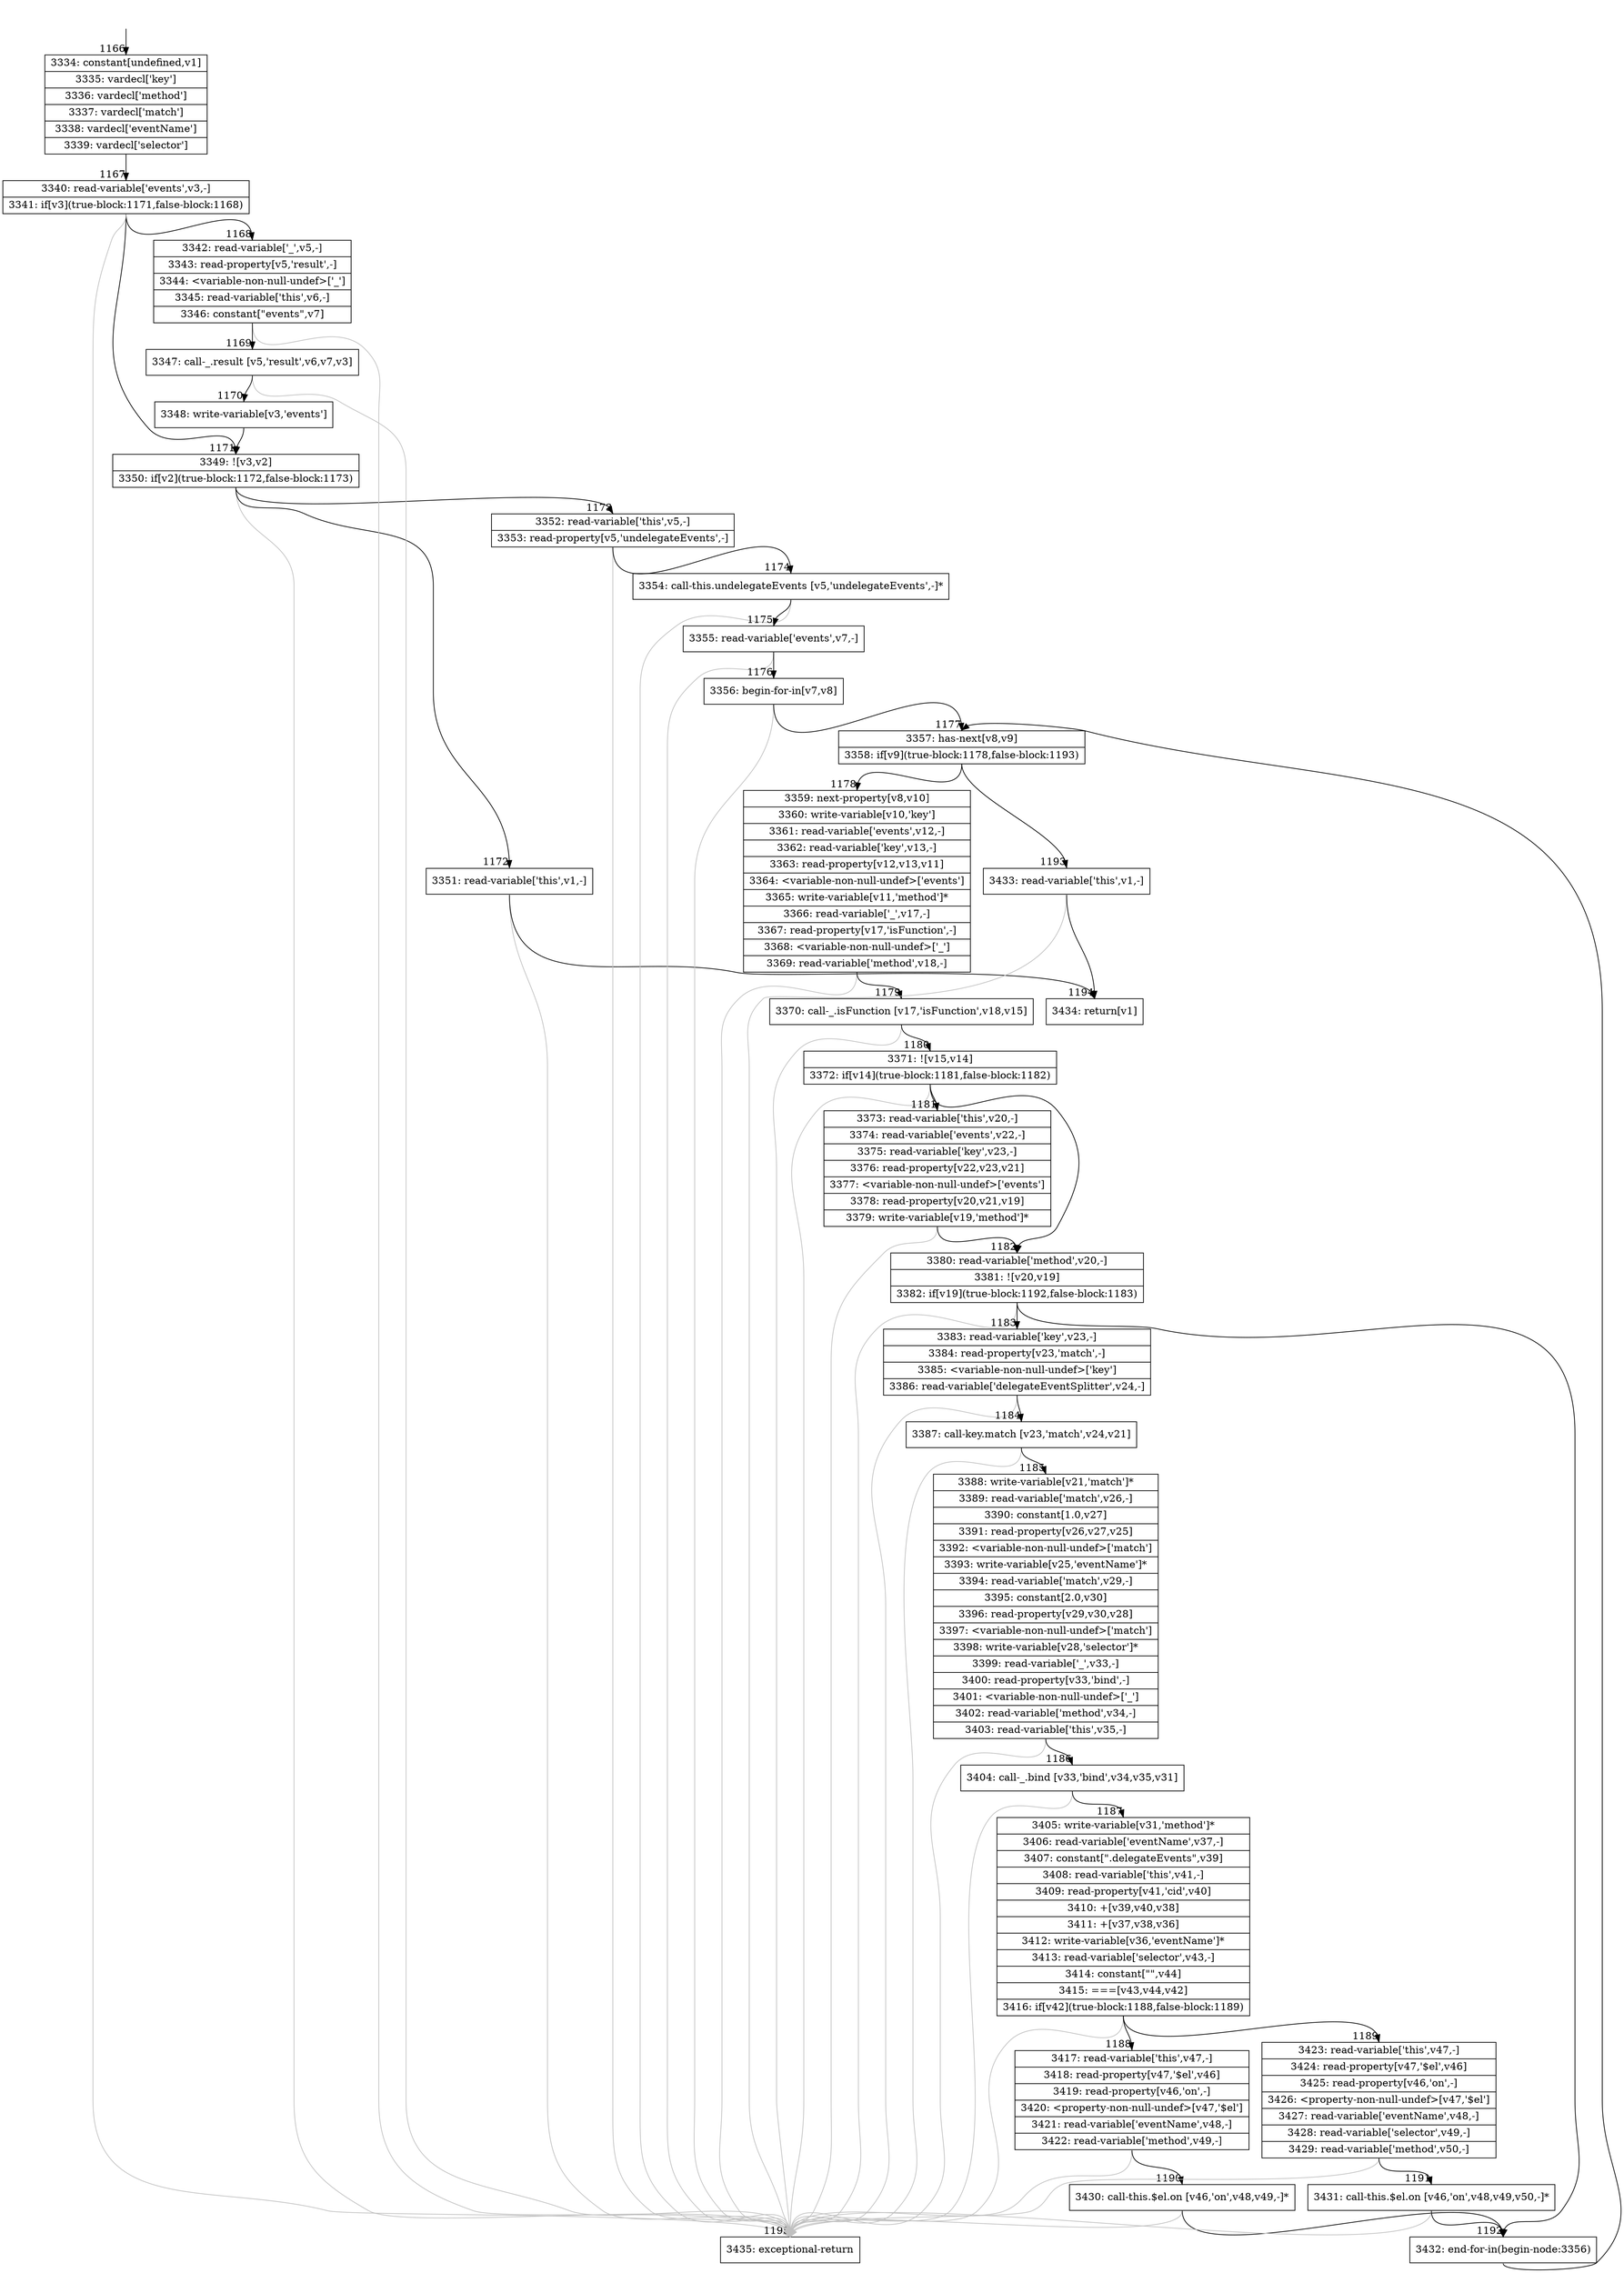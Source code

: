 digraph {
rankdir="TD"
BB_entry87[shape=none,label=""];
BB_entry87 -> BB1166 [tailport=s, headport=n, headlabel="    1166"]
BB1166 [shape=record label="{3334: constant[undefined,v1]|3335: vardecl['key']|3336: vardecl['method']|3337: vardecl['match']|3338: vardecl['eventName']|3339: vardecl['selector']}" ] 
BB1166 -> BB1167 [tailport=s, headport=n, headlabel="      1167"]
BB1167 [shape=record label="{3340: read-variable['events',v3,-]|3341: if[v3](true-block:1171,false-block:1168)}" ] 
BB1167 -> BB1171 [tailport=s, headport=n, headlabel="      1171"]
BB1167 -> BB1168 [tailport=s, headport=n, headlabel="      1168"]
BB1167 -> BB1195 [tailport=s, headport=n, color=gray, headlabel="      1195"]
BB1168 [shape=record label="{3342: read-variable['_',v5,-]|3343: read-property[v5,'result',-]|3344: \<variable-non-null-undef\>['_']|3345: read-variable['this',v6,-]|3346: constant[\"events\",v7]}" ] 
BB1168 -> BB1169 [tailport=s, headport=n, headlabel="      1169"]
BB1168 -> BB1195 [tailport=s, headport=n, color=gray]
BB1169 [shape=record label="{3347: call-_.result [v5,'result',v6,v7,v3]}" ] 
BB1169 -> BB1170 [tailport=s, headport=n, headlabel="      1170"]
BB1169 -> BB1195 [tailport=s, headport=n, color=gray]
BB1170 [shape=record label="{3348: write-variable[v3,'events']}" ] 
BB1170 -> BB1171 [tailport=s, headport=n]
BB1171 [shape=record label="{3349: ![v3,v2]|3350: if[v2](true-block:1172,false-block:1173)}" ] 
BB1171 -> BB1172 [tailport=s, headport=n, headlabel="      1172"]
BB1171 -> BB1173 [tailport=s, headport=n, headlabel="      1173"]
BB1171 -> BB1195 [tailport=s, headport=n, color=gray]
BB1172 [shape=record label="{3351: read-variable['this',v1,-]}" ] 
BB1172 -> BB1194 [tailport=s, headport=n, headlabel="      1194"]
BB1172 -> BB1195 [tailport=s, headport=n, color=gray]
BB1173 [shape=record label="{3352: read-variable['this',v5,-]|3353: read-property[v5,'undelegateEvents',-]}" ] 
BB1173 -> BB1174 [tailport=s, headport=n, headlabel="      1174"]
BB1173 -> BB1195 [tailport=s, headport=n, color=gray]
BB1174 [shape=record label="{3354: call-this.undelegateEvents [v5,'undelegateEvents',-]*}" ] 
BB1174 -> BB1175 [tailport=s, headport=n, headlabel="      1175"]
BB1174 -> BB1195 [tailport=s, headport=n, color=gray]
BB1175 [shape=record label="{3355: read-variable['events',v7,-]}" ] 
BB1175 -> BB1176 [tailport=s, headport=n, headlabel="      1176"]
BB1175 -> BB1195 [tailport=s, headport=n, color=gray]
BB1176 [shape=record label="{3356: begin-for-in[v7,v8]}" ] 
BB1176 -> BB1177 [tailport=s, headport=n, headlabel="      1177"]
BB1176 -> BB1195 [tailport=s, headport=n, color=gray]
BB1177 [shape=record label="{3357: has-next[v8,v9]|3358: if[v9](true-block:1178,false-block:1193)}" ] 
BB1177 -> BB1178 [tailport=s, headport=n, headlabel="      1178"]
BB1177 -> BB1193 [tailport=s, headport=n, headlabel="      1193"]
BB1178 [shape=record label="{3359: next-property[v8,v10]|3360: write-variable[v10,'key']|3361: read-variable['events',v12,-]|3362: read-variable['key',v13,-]|3363: read-property[v12,v13,v11]|3364: \<variable-non-null-undef\>['events']|3365: write-variable[v11,'method']*|3366: read-variable['_',v17,-]|3367: read-property[v17,'isFunction',-]|3368: \<variable-non-null-undef\>['_']|3369: read-variable['method',v18,-]}" ] 
BB1178 -> BB1179 [tailport=s, headport=n, headlabel="      1179"]
BB1178 -> BB1195 [tailport=s, headport=n, color=gray]
BB1179 [shape=record label="{3370: call-_.isFunction [v17,'isFunction',v18,v15]}" ] 
BB1179 -> BB1180 [tailport=s, headport=n, headlabel="      1180"]
BB1179 -> BB1195 [tailport=s, headport=n, color=gray]
BB1180 [shape=record label="{3371: ![v15,v14]|3372: if[v14](true-block:1181,false-block:1182)}" ] 
BB1180 -> BB1181 [tailport=s, headport=n, headlabel="      1181"]
BB1180 -> BB1182 [tailport=s, headport=n, headlabel="      1182"]
BB1180 -> BB1195 [tailport=s, headport=n, color=gray]
BB1181 [shape=record label="{3373: read-variable['this',v20,-]|3374: read-variable['events',v22,-]|3375: read-variable['key',v23,-]|3376: read-property[v22,v23,v21]|3377: \<variable-non-null-undef\>['events']|3378: read-property[v20,v21,v19]|3379: write-variable[v19,'method']*}" ] 
BB1181 -> BB1182 [tailport=s, headport=n]
BB1181 -> BB1195 [tailport=s, headport=n, color=gray]
BB1182 [shape=record label="{3380: read-variable['method',v20,-]|3381: ![v20,v19]|3382: if[v19](true-block:1192,false-block:1183)}" ] 
BB1182 -> BB1192 [tailport=s, headport=n, headlabel="      1192"]
BB1182 -> BB1183 [tailport=s, headport=n, headlabel="      1183"]
BB1182 -> BB1195 [tailport=s, headport=n, color=gray]
BB1183 [shape=record label="{3383: read-variable['key',v23,-]|3384: read-property[v23,'match',-]|3385: \<variable-non-null-undef\>['key']|3386: read-variable['delegateEventSplitter',v24,-]}" ] 
BB1183 -> BB1184 [tailport=s, headport=n, headlabel="      1184"]
BB1183 -> BB1195 [tailport=s, headport=n, color=gray]
BB1184 [shape=record label="{3387: call-key.match [v23,'match',v24,v21]}" ] 
BB1184 -> BB1185 [tailport=s, headport=n, headlabel="      1185"]
BB1184 -> BB1195 [tailport=s, headport=n, color=gray]
BB1185 [shape=record label="{3388: write-variable[v21,'match']*|3389: read-variable['match',v26,-]|3390: constant[1.0,v27]|3391: read-property[v26,v27,v25]|3392: \<variable-non-null-undef\>['match']|3393: write-variable[v25,'eventName']*|3394: read-variable['match',v29,-]|3395: constant[2.0,v30]|3396: read-property[v29,v30,v28]|3397: \<variable-non-null-undef\>['match']|3398: write-variable[v28,'selector']*|3399: read-variable['_',v33,-]|3400: read-property[v33,'bind',-]|3401: \<variable-non-null-undef\>['_']|3402: read-variable['method',v34,-]|3403: read-variable['this',v35,-]}" ] 
BB1185 -> BB1186 [tailport=s, headport=n, headlabel="      1186"]
BB1185 -> BB1195 [tailport=s, headport=n, color=gray]
BB1186 [shape=record label="{3404: call-_.bind [v33,'bind',v34,v35,v31]}" ] 
BB1186 -> BB1187 [tailport=s, headport=n, headlabel="      1187"]
BB1186 -> BB1195 [tailport=s, headport=n, color=gray]
BB1187 [shape=record label="{3405: write-variable[v31,'method']*|3406: read-variable['eventName',v37,-]|3407: constant[\".delegateEvents\",v39]|3408: read-variable['this',v41,-]|3409: read-property[v41,'cid',v40]|3410: +[v39,v40,v38]|3411: +[v37,v38,v36]|3412: write-variable[v36,'eventName']*|3413: read-variable['selector',v43,-]|3414: constant[\"\",v44]|3415: ===[v43,v44,v42]|3416: if[v42](true-block:1188,false-block:1189)}" ] 
BB1187 -> BB1188 [tailport=s, headport=n, headlabel="      1188"]
BB1187 -> BB1189 [tailport=s, headport=n, headlabel="      1189"]
BB1187 -> BB1195 [tailport=s, headport=n, color=gray]
BB1188 [shape=record label="{3417: read-variable['this',v47,-]|3418: read-property[v47,'$el',v46]|3419: read-property[v46,'on',-]|3420: \<property-non-null-undef\>[v47,'$el']|3421: read-variable['eventName',v48,-]|3422: read-variable['method',v49,-]}" ] 
BB1188 -> BB1190 [tailport=s, headport=n, headlabel="      1190"]
BB1188 -> BB1195 [tailport=s, headport=n, color=gray]
BB1189 [shape=record label="{3423: read-variable['this',v47,-]|3424: read-property[v47,'$el',v46]|3425: read-property[v46,'on',-]|3426: \<property-non-null-undef\>[v47,'$el']|3427: read-variable['eventName',v48,-]|3428: read-variable['selector',v49,-]|3429: read-variable['method',v50,-]}" ] 
BB1189 -> BB1191 [tailport=s, headport=n, headlabel="      1191"]
BB1189 -> BB1195 [tailport=s, headport=n, color=gray]
BB1190 [shape=record label="{3430: call-this.$el.on [v46,'on',v48,v49,-]*}" ] 
BB1190 -> BB1192 [tailport=s, headport=n]
BB1190 -> BB1195 [tailport=s, headport=n, color=gray]
BB1191 [shape=record label="{3431: call-this.$el.on [v46,'on',v48,v49,v50,-]*}" ] 
BB1191 -> BB1192 [tailport=s, headport=n]
BB1191 -> BB1195 [tailport=s, headport=n, color=gray]
BB1192 [shape=record label="{3432: end-for-in(begin-node:3356)}" ] 
BB1192 -> BB1177 [tailport=s, headport=n]
BB1193 [shape=record label="{3433: read-variable['this',v1,-]}" ] 
BB1193 -> BB1194 [tailport=s, headport=n]
BB1193 -> BB1195 [tailport=s, headport=n, color=gray]
BB1194 [shape=record label="{3434: return[v1]}" ] 
BB1195 [shape=record label="{3435: exceptional-return}" ] 
//#$~ 1085
}
